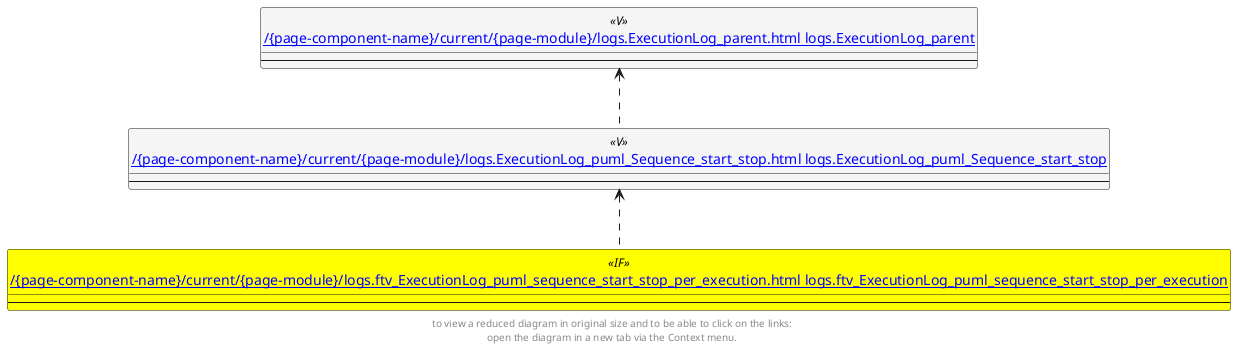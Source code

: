 @startuml
'Left to right direction
top to bottom direction
hide circle
'avoide "." issues:
set namespaceSeparator none


skinparam class {
  BackgroundColor White
  BackgroundColor<<FN>> Yellow
  BackgroundColor<<FS>> Yellow
  BackgroundColor<<FT>> LightGray
  BackgroundColor<<IF>> Yellow
  BackgroundColor<<IS>> Yellow
  BackgroundColor<<P>> Aqua
  BackgroundColor<<PC>> Aqua
  BackgroundColor<<SN>> Yellow
  BackgroundColor<<SO>> SlateBlue
  BackgroundColor<<TF>> LightGray
  BackgroundColor<<TR>> Tomato
  BackgroundColor<<U>> White
  BackgroundColor<<V>> WhiteSmoke
  BackgroundColor<<X>> Aqua
}


entity "[[{site-url}/{page-component-name}/current/{page-module}/logs.ExecutionLog_parent.html logs.ExecutionLog_parent]]" as logs.ExecutionLog_parent << V >> {
  --
}

entity "[[{site-url}/{page-component-name}/current/{page-module}/logs.ExecutionLog_puml_Sequence_start_stop.html logs.ExecutionLog_puml_Sequence_start_stop]]" as logs.ExecutionLog_puml_Sequence_start_stop << V >> {
  --
}

entity "[[{site-url}/{page-component-name}/current/{page-module}/logs.ftv_ExecutionLog_puml_sequence_start_stop_per_execution.html logs.ftv_ExecutionLog_puml_sequence_start_stop_per_execution]]" as logs.ftv_ExecutionLog_puml_sequence_start_stop_per_execution << IF >> {
  --
}

logs.ExecutionLog_parent <.. logs.ExecutionLog_puml_Sequence_start_stop
logs.ExecutionLog_puml_Sequence_start_stop <.. logs.ftv_ExecutionLog_puml_sequence_start_stop_per_execution
footer
to view a reduced diagram in original size and to be able to click on the links:
open the diagram in a new tab via the Context menu.
end footer

@enduml

